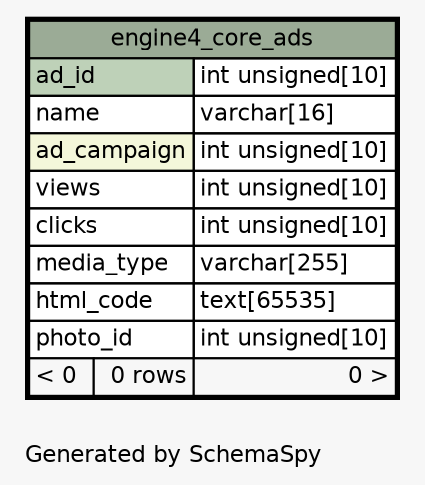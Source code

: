 // dot 2.38.0 on Windows 10 10.0
// SchemaSpy rev 590
digraph "oneDegreeRelationshipsDiagram" {
  graph [
    rankdir="RL"
    bgcolor="#f7f7f7"
    label="\nGenerated by SchemaSpy"
    labeljust="l"
    nodesep="0.18"
    ranksep="0.46"
    fontname="Helvetica"
    fontsize="11"
  ];
  node [
    fontname="Helvetica"
    fontsize="11"
    shape="plaintext"
  ];
  edge [
    arrowsize="0.8"
  ];
  "engine4_core_ads" [
    label=<
    <TABLE BORDER="2" CELLBORDER="1" CELLSPACING="0" BGCOLOR="#ffffff">
      <TR><TD COLSPAN="3" BGCOLOR="#9bab96" ALIGN="CENTER">engine4_core_ads</TD></TR>
      <TR><TD PORT="ad_id" COLSPAN="2" BGCOLOR="#bed1b8" ALIGN="LEFT">ad_id</TD><TD PORT="ad_id.type" ALIGN="LEFT">int unsigned[10]</TD></TR>
      <TR><TD PORT="name" COLSPAN="2" ALIGN="LEFT">name</TD><TD PORT="name.type" ALIGN="LEFT">varchar[16]</TD></TR>
      <TR><TD PORT="ad_campaign" COLSPAN="2" BGCOLOR="#f4f7da" ALIGN="LEFT">ad_campaign</TD><TD PORT="ad_campaign.type" ALIGN="LEFT">int unsigned[10]</TD></TR>
      <TR><TD PORT="views" COLSPAN="2" ALIGN="LEFT">views</TD><TD PORT="views.type" ALIGN="LEFT">int unsigned[10]</TD></TR>
      <TR><TD PORT="clicks" COLSPAN="2" ALIGN="LEFT">clicks</TD><TD PORT="clicks.type" ALIGN="LEFT">int unsigned[10]</TD></TR>
      <TR><TD PORT="media_type" COLSPAN="2" ALIGN="LEFT">media_type</TD><TD PORT="media_type.type" ALIGN="LEFT">varchar[255]</TD></TR>
      <TR><TD PORT="html_code" COLSPAN="2" ALIGN="LEFT">html_code</TD><TD PORT="html_code.type" ALIGN="LEFT">text[65535]</TD></TR>
      <TR><TD PORT="photo_id" COLSPAN="2" ALIGN="LEFT">photo_id</TD><TD PORT="photo_id.type" ALIGN="LEFT">int unsigned[10]</TD></TR>
      <TR><TD ALIGN="LEFT" BGCOLOR="#f7f7f7">&lt; 0</TD><TD ALIGN="RIGHT" BGCOLOR="#f7f7f7">0 rows</TD><TD ALIGN="RIGHT" BGCOLOR="#f7f7f7">0 &gt;</TD></TR>
    </TABLE>>
    URL="engine4_core_ads.html"
    tooltip="engine4_core_ads"
  ];
}
